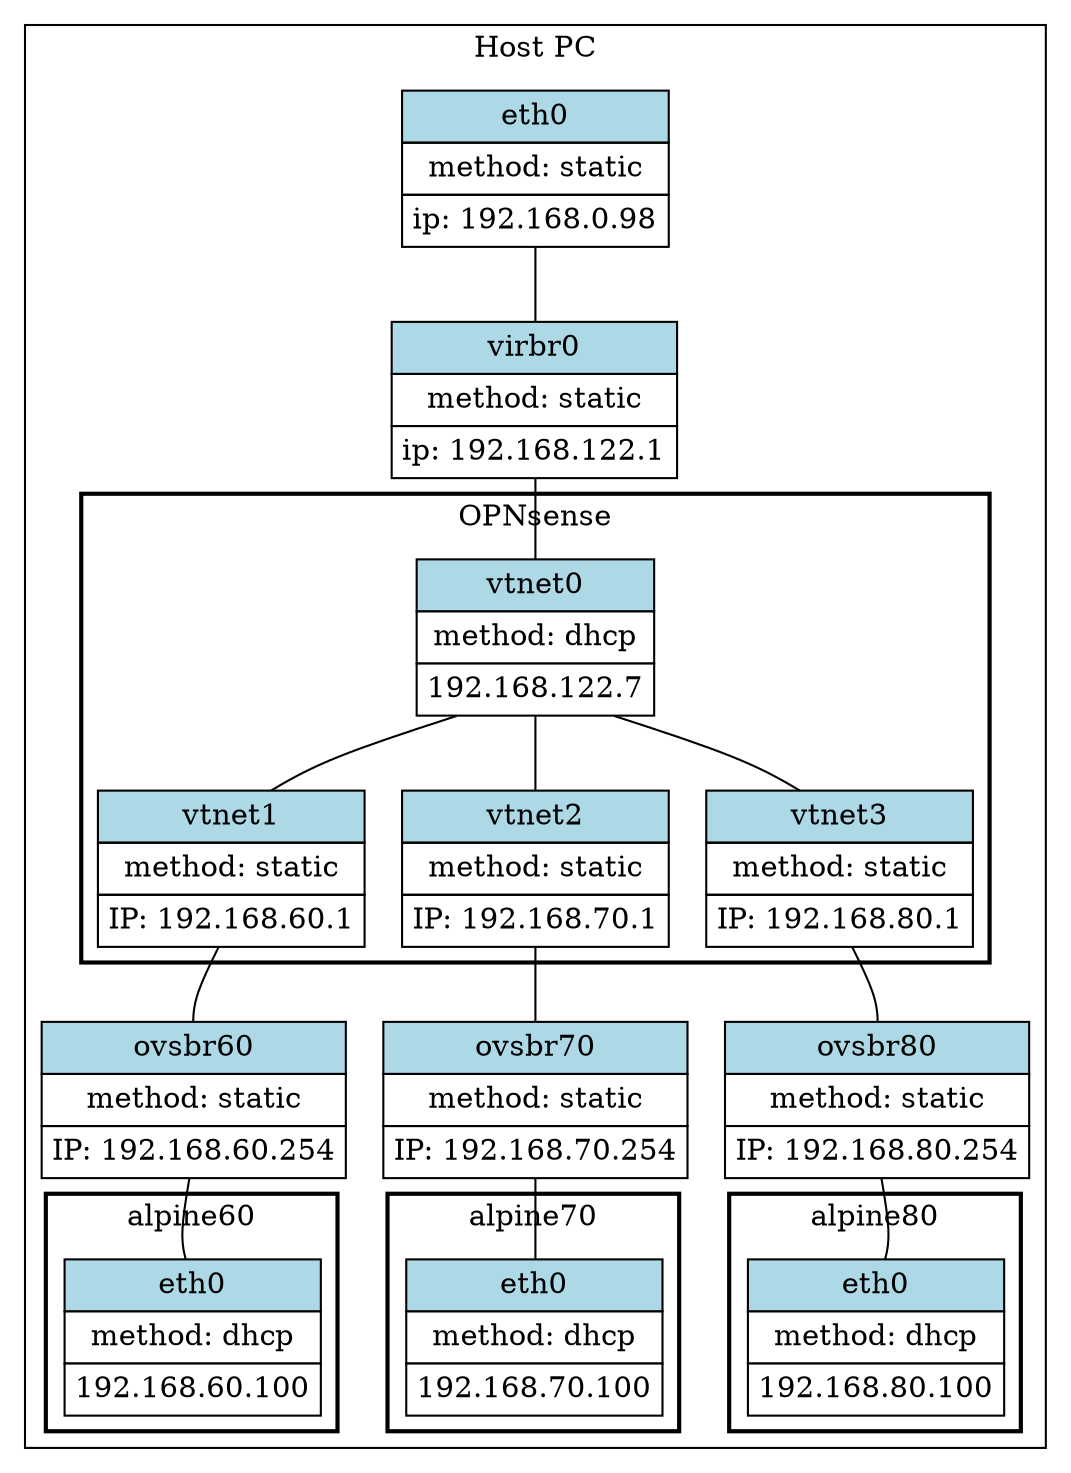 graph mygraph {
  rankdir="TB";
  //node [shape=none, margin=0];
  splines=curved;

  subgraph hostpc {
    label="Host PC";
    cluster=True;
    bgcolor="white";

    eth0 [ shape="none" margin="0" label=<
      <table border="0" cellborder="1" cellspacing="0" cellpadding="4">
        <tr><td port="name" bgcolor="lightblue">eth0</td></tr>
        <tr><td port="method" >method: static</td></tr>
        <tr><td port="addr" >ip: 192.168.0.98</td></tr>
      </table>
    >];
    
    virbr0 [ shape="none" margin="0" label=<
      <table border="0" cellborder="1" cellspacing="0" cellpadding="4">
        <tr><td port="name" bgcolor="lightblue">virbr0</td></tr>
        <tr><td port="method" >method: static</td></tr>
        <tr><td port="addr" >ip: 192.168.122.1</td></tr>
      </table>
    >];
    
    subgraph opnsense {
      label="OPNsense";
      cluster=True;
      graph[style=bold];
      bgcolor="white";
   
      vtnet0 [ shape="none" margin="0" label=<
        <table border="0" cellborder="1" cellspacing="0" cellpadding="4">
          <tr><td port="name"   bgcolor="lightblue">vtnet0</td></tr>
          <tr><td port="method" bgcolor="white">method: dhcp</td></tr>
          <tr><td port="addr"   bgcolor="white">192.168.122.7</td></tr>
        </table>
      >];
      vtnet1 [ shape="none" margin="0" label=<
        <table border="0" cellborder="1" cellspacing="0" cellpadding="4">
          <tr><td port="name" bgcolor="lightblue">vtnet1</td></tr>
          <tr><td port="method" >method: static</td></tr>
          <tr><td port="addr">IP: 192.168.60.1</td></tr>
        </table>
      >];
      vtnet2 [ shape="none" margin="0" label=<
        <table border="0" cellborder="1" cellspacing="0" cellpadding="4">
          <tr><td port="name" bgcolor="lightblue">vtnet2</td></tr>
          <tr><td port="method" >method: static</td></tr>
          <tr><td port="addr">IP: 192.168.70.1</td></tr>
        </table>
      >];
      vtnet3 [ shape="none" margin="0" label=<
        <table border="0" cellborder="1" cellspacing="0" cellpadding="4">
          <tr><td port="name" bgcolor="lightblue">vtnet3</td></tr>
          <tr><td port="method" >method: static</td></tr>
          <tr><td port="addr">IP: 192.168.80.1</td></tr>
        </table>
      >];
    }

    ovsbr60 [ shape="none" margin="0" label=<
      <table border="0" cellborder="1" cellspacing="0" cellpadding="4">
        <tr><td port="name" bgcolor="lightblue">ovsbr60</td></tr>
        <tr><td port="method" >method: static</td></tr>
        <tr><td port="addr" >IP: 192.168.60.254</td></tr>
      </table>
    >];
    
    ovsbr70 [ shape="none" margin="0" label=<
      <table border="0" cellborder="1" cellspacing="0" cellpadding="4">
        <tr><td port="name" bgcolor="lightblue">ovsbr70</td></tr>
        <tr><td port="method" >method: static</td></tr>
        <tr><td port="addr">IP: 192.168.70.254</td></tr>
      </table>
    >];
    
    ovsbr80 [ shape="none" margin="0" label=<
      <table border="0" cellborder="1" cellspacing="0" cellpadding="4">
        <tr><td port="name"   bgcolor="lightblue">ovsbr80</td></tr>
        <tr><td port="method" bgcolor="white">method: static</td></tr>
        <tr><td port="addr"   bgcolor="white">IP: 192.168.80.254</td></tr>
      </table>
    >];
  
    subgraph alpine60 {
      label="alpine60";
      cluster=True;
      bgcolor="white";
      graph[style=bold];
   
      alpine60 [ shape="none" margin="0" label=<
        <table border="0" cellborder="1" cellspacing="0" cellpadding="4">
          <tr><td port="eth0"   bgcolor="lightblue">eth0</td></tr>
          <tr><td port="method" bgcolor="white">method: dhcp</td></tr>
          <tr><td port="addr"   bgcolor="white">192.168.60.100</td></tr>
        </table>
      >];
    }
    
    subgraph alpine70 {
      label="alpine70";
      cluster=True;
      bgcolor="white";
      graph[style=bold];
   
      alpine70 [ shape="none" margin="0" label=<
        <table border="0" cellborder="1" cellspacing="0" cellpadding="4">
          <tr><td port="eth0"   bgcolor="lightblue">eth0</td></tr>
          <tr><td port="method" bgcolor="white">method: dhcp</td></tr>
          <tr><td port="addr"   bgcolor="white">192.168.70.100</td></tr>
        </table>
      >];
    }
    
    subgraph alpine80 {
      label="alpine80";
      cluster=True;
      bgcolor="white";
      graph[style=bold];
   
      alpine80 [ shape="none" margin="0" label=<
        <table border="0" cellborder="1" cellspacing="0" cellpadding="4">
          <tr><td port="eth0"   bgcolor="lightblue">eth0</td></tr>
          <tr><td port="method" bgcolor="white">method: dhcp</td></tr>
          <tr><td port="addr"   bgcolor="white">192.168.80.100</td></tr>
        </table>
      >];
    }


    eth0:addr -- virbr0:name;
    virbr0:addr -- vtnet0:name;
    vtnet0:addr -- vtnet1:name;
    vtnet0:addr -- vtnet2:name;
    vtnet0:addr -- vtnet3:name;
    vtnet1:addr -- ovsbr60:name;
    vtnet2:addr -- ovsbr70:name;
    vtnet3:addr -- ovsbr80:name;

    ovsbr60:addr -- alpine60:eth0;
    ovsbr70:addr -- alpine70:eth0;
    ovsbr80:addr -- alpine80:eth0;
  }
}

